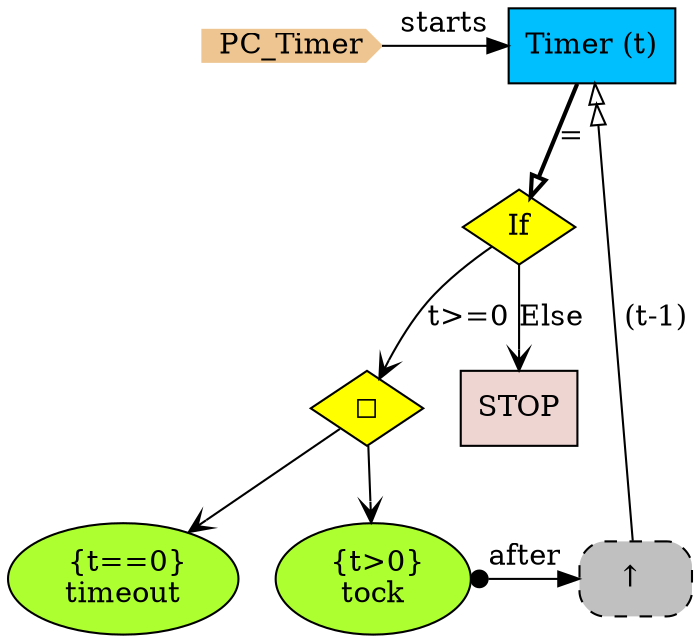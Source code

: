digraph {
StartN_ [shape = cds,color=burlywood2,style=filled,height=.2,width=.2, label =PC_Timer];
Timer [shape=box,fillcolor=deepskyblue,style = filled,label="Timer (t)"];
OpIfChoice [shape=diamond,fillcolor=yellow,style = filled,label="◻︎"];
timeout [shape=ellipse,fillcolor=greenyellow,style = filled,label=" {t==0}
timeout"];
RefTimer [shape=rectangle,fillcolor=gray,style="rounded,filled,dashed",label="↑ "];
tock [shape=ellipse,fillcolor=greenyellow,style = filled,label=" {t>0}
tock"];
STOP [shape=box,fillcolor=mistyrose2,style = filled,label="STOP"];
OpTimer [shape=diamond,fillcolor=yellow,style = filled,label="If"];

{rank=same;RefTimer,tock}
{rank=same;Timer,StartN_}

RefTimer->Timer[arrowhead="normalnormal",fillcolor=white,label=" (t-1)"];
OpIfChoice->tock[arrowhead="open"];
OpTimer->STOP[arrowhead="open",label="Else"];
StartN_->Timer[label="starts"];
Timer->OpTimer[arrowhead="onormal",penwidth=2,label="="];
OpTimer->OpIfChoice[arrowhead="open",label="t>=0"];
OpIfChoice->timeout[arrowhead="open"];
tock->RefTimer[arrowtail=dot,dir=both,label="after"];
}